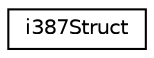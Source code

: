 digraph "Graphical Class Hierarchy"
{
 // LATEX_PDF_SIZE
  edge [fontname="Helvetica",fontsize="10",labelfontname="Helvetica",labelfontsize="10"];
  node [fontname="Helvetica",fontsize="10",shape=record];
  rankdir="LR";
  Node0 [label="i387Struct",height=0.2,width=0.4,color="black", fillcolor="white", style="filled",URL="$structi387Struct.html",tooltip=" "];
}
